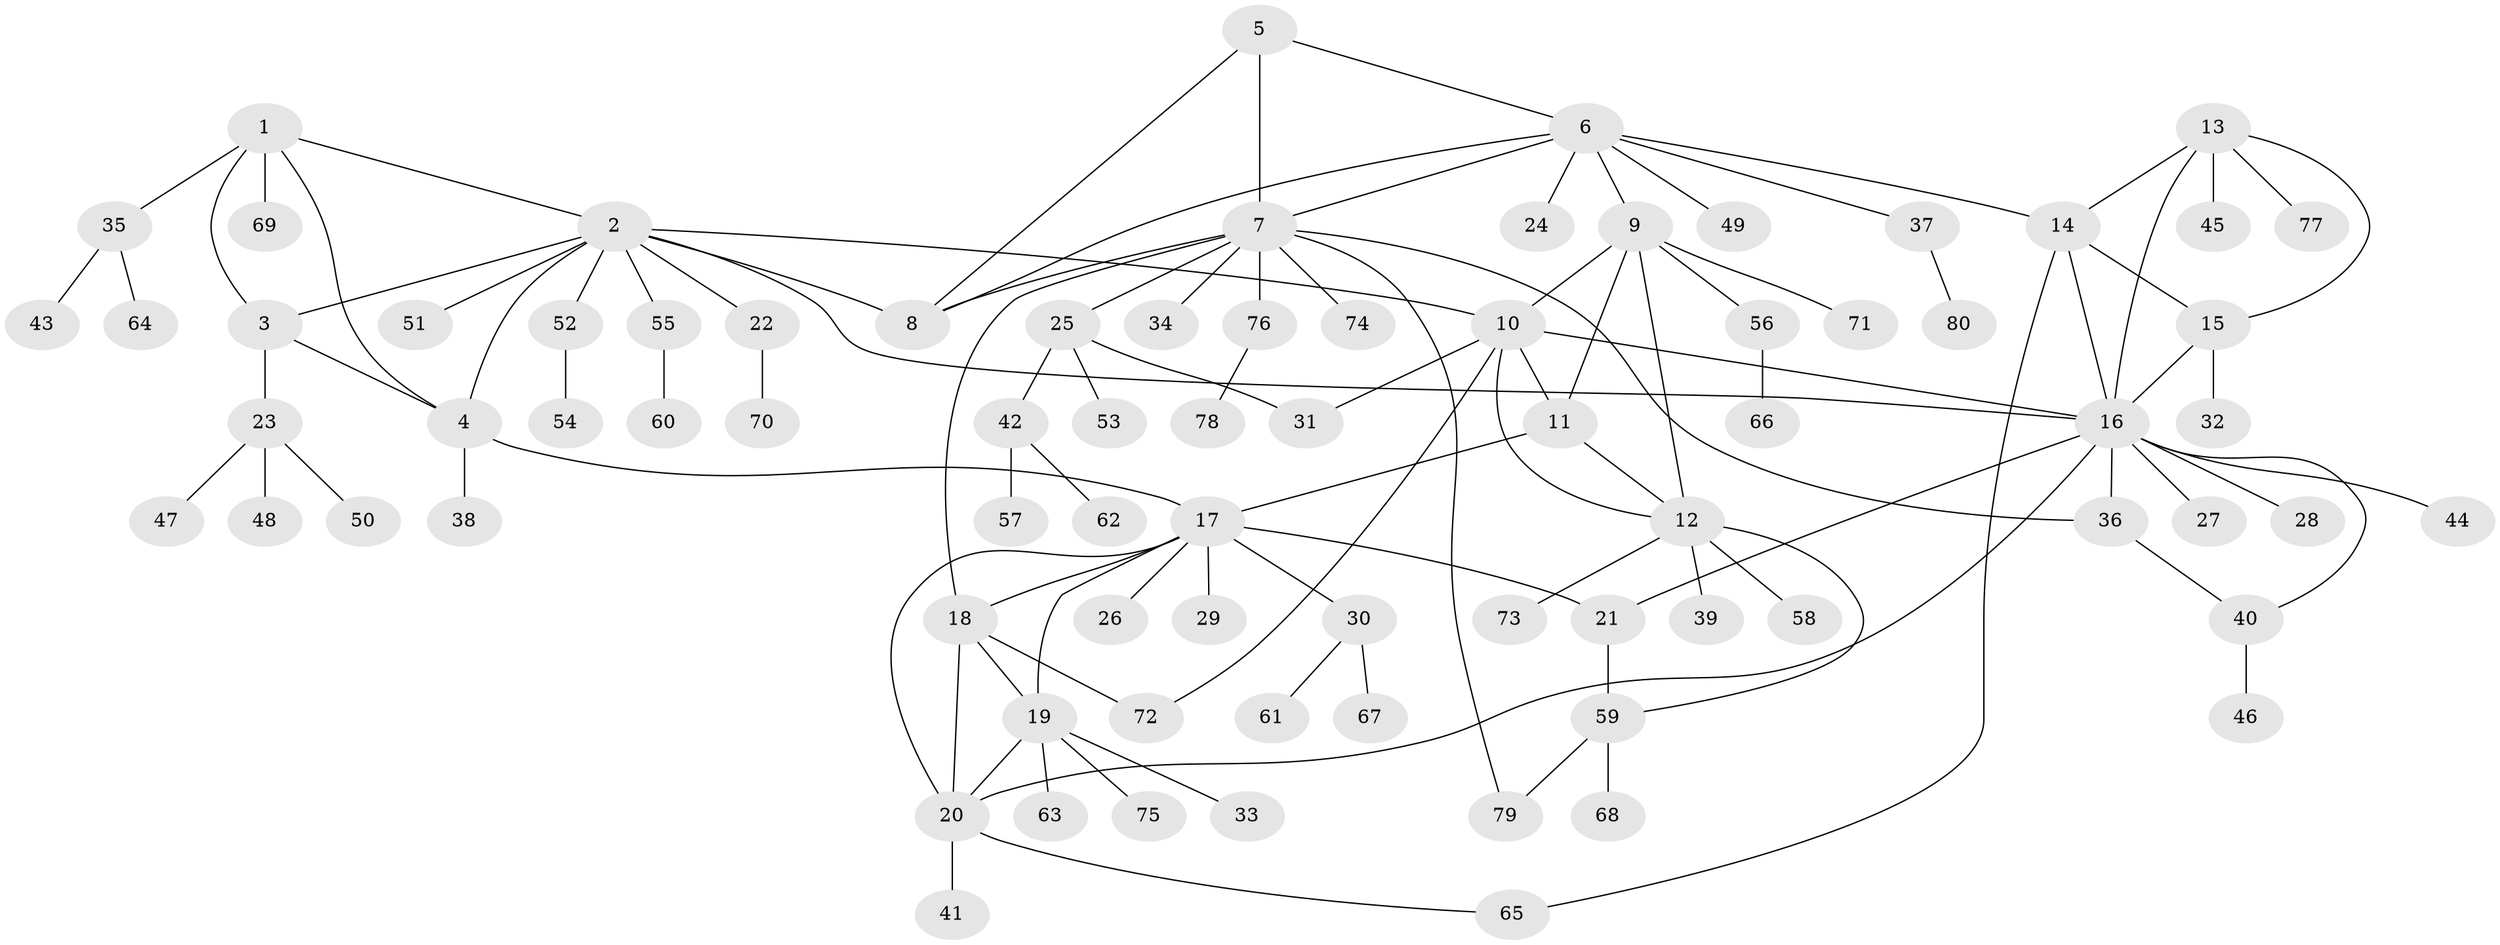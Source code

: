 // coarse degree distribution, {4: 0.16666666666666666, 9: 0.023809523809523808, 3: 0.11904761904761904, 6: 0.023809523809523808, 7: 0.047619047619047616, 5: 0.07142857142857142, 10: 0.023809523809523808, 8: 0.023809523809523808, 1: 0.35714285714285715, 2: 0.14285714285714285}
// Generated by graph-tools (version 1.1) at 2025/43/03/06/25 01:43:21]
// undirected, 80 vertices, 108 edges
graph export_dot {
graph [start="1"]
  node [color=gray90,style=filled];
  1;
  2;
  3;
  4;
  5;
  6;
  7;
  8;
  9;
  10;
  11;
  12;
  13;
  14;
  15;
  16;
  17;
  18;
  19;
  20;
  21;
  22;
  23;
  24;
  25;
  26;
  27;
  28;
  29;
  30;
  31;
  32;
  33;
  34;
  35;
  36;
  37;
  38;
  39;
  40;
  41;
  42;
  43;
  44;
  45;
  46;
  47;
  48;
  49;
  50;
  51;
  52;
  53;
  54;
  55;
  56;
  57;
  58;
  59;
  60;
  61;
  62;
  63;
  64;
  65;
  66;
  67;
  68;
  69;
  70;
  71;
  72;
  73;
  74;
  75;
  76;
  77;
  78;
  79;
  80;
  1 -- 2;
  1 -- 3;
  1 -- 4;
  1 -- 35;
  1 -- 69;
  2 -- 3;
  2 -- 4;
  2 -- 8;
  2 -- 10;
  2 -- 16;
  2 -- 22;
  2 -- 51;
  2 -- 52;
  2 -- 55;
  3 -- 4;
  3 -- 23;
  4 -- 17;
  4 -- 38;
  5 -- 6;
  5 -- 7;
  5 -- 8;
  6 -- 7;
  6 -- 8;
  6 -- 9;
  6 -- 14;
  6 -- 24;
  6 -- 37;
  6 -- 49;
  7 -- 8;
  7 -- 18;
  7 -- 25;
  7 -- 34;
  7 -- 36;
  7 -- 74;
  7 -- 76;
  7 -- 79;
  9 -- 10;
  9 -- 11;
  9 -- 12;
  9 -- 56;
  9 -- 71;
  10 -- 11;
  10 -- 12;
  10 -- 16;
  10 -- 31;
  10 -- 72;
  11 -- 12;
  11 -- 17;
  12 -- 39;
  12 -- 58;
  12 -- 59;
  12 -- 73;
  13 -- 14;
  13 -- 15;
  13 -- 16;
  13 -- 45;
  13 -- 77;
  14 -- 15;
  14 -- 16;
  14 -- 65;
  15 -- 16;
  15 -- 32;
  16 -- 20;
  16 -- 21;
  16 -- 27;
  16 -- 28;
  16 -- 36;
  16 -- 40;
  16 -- 44;
  17 -- 18;
  17 -- 19;
  17 -- 20;
  17 -- 21;
  17 -- 26;
  17 -- 29;
  17 -- 30;
  18 -- 19;
  18 -- 20;
  18 -- 72;
  19 -- 20;
  19 -- 33;
  19 -- 63;
  19 -- 75;
  20 -- 41;
  20 -- 65;
  21 -- 59;
  22 -- 70;
  23 -- 47;
  23 -- 48;
  23 -- 50;
  25 -- 31;
  25 -- 42;
  25 -- 53;
  30 -- 61;
  30 -- 67;
  35 -- 43;
  35 -- 64;
  36 -- 40;
  37 -- 80;
  40 -- 46;
  42 -- 57;
  42 -- 62;
  52 -- 54;
  55 -- 60;
  56 -- 66;
  59 -- 68;
  59 -- 79;
  76 -- 78;
}
